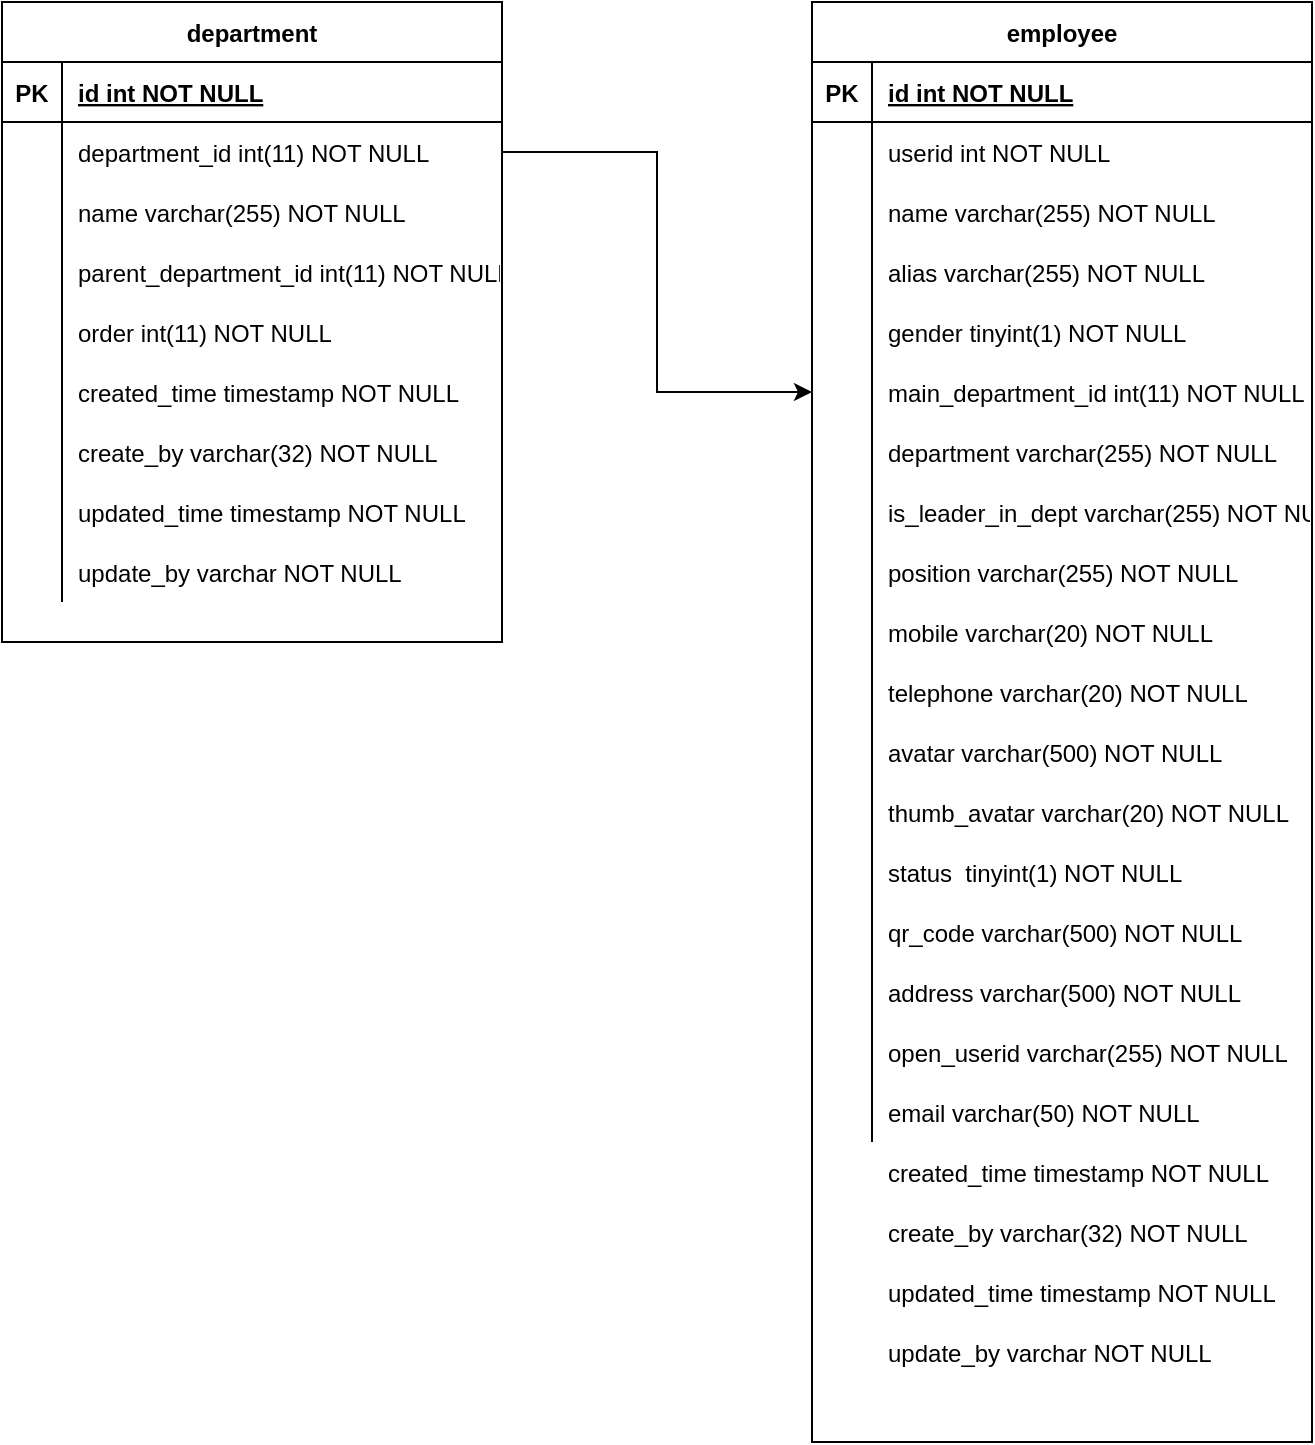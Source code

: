 <mxfile version="13.6.2" type="device"><diagram id="R2lEEEUBdFMjLlhIrx00" name="Page-1"><mxGraphModel dx="1422" dy="822" grid="1" gridSize="10" guides="1" tooltips="1" connect="1" arrows="1" fold="1" page="1" pageScale="1" pageWidth="850" pageHeight="1100" math="0" shadow="0" extFonts="Permanent Marker^https://fonts.googleapis.com/css?family=Permanent+Marker"><root><mxCell id="0"/><mxCell id="1" parent="0"/><mxCell id="_mUhMgQ_BpaxDJabiqm4-28" value="" style="shape=partialRectangle;overflow=hidden;connectable=0;fillColor=none;top=0;left=0;bottom=0;right=0;align=left;spacingLeft=6;" parent="1" vertex="1"><mxGeometry x="480" y="260" width="220" height="30" as="geometry"/></mxCell><mxCell id="_mUhMgQ_BpaxDJabiqm4-29" value="" style="shape=partialRectangle;overflow=hidden;connectable=0;fillColor=none;top=0;left=0;bottom=0;right=0;align=left;spacingLeft=6;" parent="1" vertex="1"><mxGeometry x="480" y="290" width="220" height="30" as="geometry"/></mxCell><mxCell id="_mUhMgQ_BpaxDJabiqm4-32" value="" style="shape=partialRectangle;overflow=hidden;connectable=0;fillColor=none;top=0;left=0;bottom=0;right=0;align=left;spacingLeft=6;" parent="1" vertex="1"><mxGeometry x="480" y="320" width="220" height="30" as="geometry"/></mxCell><mxCell id="_mUhMgQ_BpaxDJabiqm4-33" value="" style="shape=partialRectangle;overflow=hidden;connectable=0;fillColor=none;top=0;left=0;bottom=0;right=0;align=left;spacingLeft=6;" parent="1" vertex="1"><mxGeometry x="480" y="350" width="220" height="30" as="geometry"/></mxCell><mxCell id="_mUhMgQ_BpaxDJabiqm4-34" value="" style="shape=partialRectangle;overflow=hidden;connectable=0;fillColor=none;top=0;left=0;bottom=0;right=0;align=left;spacingLeft=6;" parent="1" vertex="1"><mxGeometry x="480" y="380" width="220" height="30" as="geometry"/></mxCell><mxCell id="_mUhMgQ_BpaxDJabiqm4-35" value="" style="shape=partialRectangle;overflow=hidden;connectable=0;fillColor=none;top=0;left=0;bottom=0;right=0;align=left;spacingLeft=6;" parent="1" vertex="1"><mxGeometry x="480" y="410" width="220" height="30" as="geometry"/></mxCell><mxCell id="_mUhMgQ_BpaxDJabiqm4-36" value="" style="shape=partialRectangle;overflow=hidden;connectable=0;fillColor=none;top=0;left=0;bottom=0;right=0;align=left;spacingLeft=6;" parent="1" vertex="1"><mxGeometry x="480" y="440" width="220" height="30" as="geometry"/></mxCell><mxCell id="_mUhMgQ_BpaxDJabiqm4-37" value="" style="shape=partialRectangle;overflow=hidden;connectable=0;fillColor=none;top=0;left=0;bottom=0;right=0;align=left;spacingLeft=6;" parent="1" vertex="1"><mxGeometry x="480" y="470" width="220" height="30" as="geometry"/></mxCell><mxCell id="_mUhMgQ_BpaxDJabiqm4-38" value="" style="shape=partialRectangle;overflow=hidden;connectable=0;fillColor=none;top=0;left=0;bottom=0;right=0;align=left;spacingLeft=6;" parent="1" vertex="1"><mxGeometry x="480" y="500" width="220" height="30" as="geometry"/></mxCell><mxCell id="_mUhMgQ_BpaxDJabiqm4-39" value="" style="shape=partialRectangle;overflow=hidden;connectable=0;fillColor=none;top=0;left=0;bottom=0;right=0;align=left;spacingLeft=6;" parent="1" vertex="1"><mxGeometry x="480" y="530" width="220" height="30" as="geometry"/></mxCell><mxCell id="_mUhMgQ_BpaxDJabiqm4-40" value="" style="shape=partialRectangle;overflow=hidden;connectable=0;fillColor=none;top=0;left=0;bottom=0;right=0;align=left;spacingLeft=6;" parent="1" vertex="1"><mxGeometry x="480" y="560" width="220" height="30" as="geometry"/></mxCell><mxCell id="_mUhMgQ_BpaxDJabiqm4-41" value="" style="shape=partialRectangle;overflow=hidden;connectable=0;fillColor=none;top=0;left=0;bottom=0;right=0;align=left;spacingLeft=6;" parent="1" vertex="1"><mxGeometry x="480" y="590" width="220" height="30" as="geometry"/></mxCell><mxCell id="_mUhMgQ_BpaxDJabiqm4-42" value="" style="shape=partialRectangle;overflow=hidden;connectable=0;fillColor=none;top=0;left=0;bottom=0;right=0;align=left;spacingLeft=6;" parent="1" vertex="1"><mxGeometry x="480" y="620" width="220" height="30" as="geometry"/></mxCell><mxCell id="_mUhMgQ_BpaxDJabiqm4-43" value="" style="shape=partialRectangle;overflow=hidden;connectable=0;fillColor=none;top=0;left=0;bottom=0;right=0;align=left;spacingLeft=6;" parent="1" vertex="1"><mxGeometry x="480" y="650" width="220" height="30" as="geometry"/></mxCell><mxCell id="C-vyLk0tnHw3VtMMgP7b-23" value="department" style="shape=table;startSize=30;container=1;collapsible=1;childLayout=tableLayout;fixedRows=1;rowLines=0;fontStyle=1;align=center;resizeLast=1;" parent="1" vertex="1"><mxGeometry x="60" y="120" width="250" height="320" as="geometry"><mxRectangle x="120" y="120" width="100" height="30" as="alternateBounds"/></mxGeometry></mxCell><mxCell id="C-vyLk0tnHw3VtMMgP7b-24" value="" style="shape=partialRectangle;collapsible=0;dropTarget=0;pointerEvents=0;fillColor=none;points=[[0,0.5],[1,0.5]];portConstraint=eastwest;top=0;left=0;right=0;bottom=1;" parent="C-vyLk0tnHw3VtMMgP7b-23" vertex="1"><mxGeometry y="30" width="250" height="30" as="geometry"/></mxCell><mxCell id="C-vyLk0tnHw3VtMMgP7b-25" value="PK" style="shape=partialRectangle;overflow=hidden;connectable=0;fillColor=none;top=0;left=0;bottom=0;right=0;fontStyle=1;" parent="C-vyLk0tnHw3VtMMgP7b-24" vertex="1"><mxGeometry width="30" height="30" as="geometry"/></mxCell><mxCell id="C-vyLk0tnHw3VtMMgP7b-26" value="id int NOT NULL " style="shape=partialRectangle;overflow=hidden;connectable=0;fillColor=none;top=0;left=0;bottom=0;right=0;align=left;spacingLeft=6;fontStyle=5;" parent="C-vyLk0tnHw3VtMMgP7b-24" vertex="1"><mxGeometry x="30" width="220" height="30" as="geometry"/></mxCell><mxCell id="C-vyLk0tnHw3VtMMgP7b-27" value="" style="shape=partialRectangle;collapsible=0;dropTarget=0;pointerEvents=0;fillColor=none;points=[[0,0.5],[1,0.5]];portConstraint=eastwest;top=0;left=0;right=0;bottom=0;" parent="C-vyLk0tnHw3VtMMgP7b-23" vertex="1"><mxGeometry y="60" width="250" height="30" as="geometry"/></mxCell><mxCell id="C-vyLk0tnHw3VtMMgP7b-28" value="" style="shape=partialRectangle;overflow=hidden;connectable=0;fillColor=none;top=0;left=0;bottom=0;right=0;" parent="C-vyLk0tnHw3VtMMgP7b-27" vertex="1"><mxGeometry width="30" height="30" as="geometry"/></mxCell><mxCell id="C-vyLk0tnHw3VtMMgP7b-29" value="department_id int(11) NOT NULL" style="shape=partialRectangle;overflow=hidden;connectable=0;fillColor=none;top=0;left=0;bottom=0;right=0;align=left;spacingLeft=6;" parent="C-vyLk0tnHw3VtMMgP7b-27" vertex="1"><mxGeometry x="30" width="220" height="30" as="geometry"/></mxCell><mxCell id="_mUhMgQ_BpaxDJabiqm4-7" value="" style="shape=partialRectangle;collapsible=0;dropTarget=0;pointerEvents=0;fillColor=none;points=[[0,0.5],[1,0.5]];portConstraint=eastwest;top=0;left=0;right=0;bottom=0;" parent="C-vyLk0tnHw3VtMMgP7b-23" vertex="1"><mxGeometry y="90" width="250" height="30" as="geometry"/></mxCell><mxCell id="_mUhMgQ_BpaxDJabiqm4-8" value="" style="shape=partialRectangle;overflow=hidden;connectable=0;fillColor=none;top=0;left=0;bottom=0;right=0;" parent="_mUhMgQ_BpaxDJabiqm4-7" vertex="1"><mxGeometry width="30" height="30" as="geometry"/></mxCell><mxCell id="_mUhMgQ_BpaxDJabiqm4-9" value="name varchar(255) NOT NULL" style="shape=partialRectangle;overflow=hidden;connectable=0;fillColor=none;top=0;left=0;bottom=0;right=0;align=left;spacingLeft=6;" parent="_mUhMgQ_BpaxDJabiqm4-7" vertex="1"><mxGeometry x="30" width="220" height="30" as="geometry"/></mxCell><mxCell id="_mUhMgQ_BpaxDJabiqm4-10" value="" style="shape=partialRectangle;collapsible=0;dropTarget=0;pointerEvents=0;fillColor=none;points=[[0,0.5],[1,0.5]];portConstraint=eastwest;top=0;left=0;right=0;bottom=0;" parent="C-vyLk0tnHw3VtMMgP7b-23" vertex="1"><mxGeometry y="120" width="250" height="30" as="geometry"/></mxCell><mxCell id="_mUhMgQ_BpaxDJabiqm4-11" value="" style="shape=partialRectangle;overflow=hidden;connectable=0;fillColor=none;top=0;left=0;bottom=0;right=0;" parent="_mUhMgQ_BpaxDJabiqm4-10" vertex="1"><mxGeometry width="30" height="30" as="geometry"/></mxCell><mxCell id="_mUhMgQ_BpaxDJabiqm4-12" value="parent_department_id int(11) NOT NULL" style="shape=partialRectangle;overflow=hidden;connectable=0;fillColor=none;top=0;left=0;bottom=0;right=0;align=left;spacingLeft=6;" parent="_mUhMgQ_BpaxDJabiqm4-10" vertex="1"><mxGeometry x="30" width="220" height="30" as="geometry"/></mxCell><mxCell id="_mUhMgQ_BpaxDJabiqm4-13" value="" style="shape=partialRectangle;collapsible=0;dropTarget=0;pointerEvents=0;fillColor=none;points=[[0,0.5],[1,0.5]];portConstraint=eastwest;top=0;left=0;right=0;bottom=0;" parent="C-vyLk0tnHw3VtMMgP7b-23" vertex="1"><mxGeometry y="150" width="250" height="30" as="geometry"/></mxCell><mxCell id="_mUhMgQ_BpaxDJabiqm4-14" value="" style="shape=partialRectangle;overflow=hidden;connectable=0;fillColor=none;top=0;left=0;bottom=0;right=0;" parent="_mUhMgQ_BpaxDJabiqm4-13" vertex="1"><mxGeometry width="30" height="30" as="geometry"/></mxCell><mxCell id="_mUhMgQ_BpaxDJabiqm4-15" value="order int(11) NOT NULL" style="shape=partialRectangle;overflow=hidden;connectable=0;fillColor=none;top=0;left=0;bottom=0;right=0;align=left;spacingLeft=6;" parent="_mUhMgQ_BpaxDJabiqm4-13" vertex="1"><mxGeometry x="30" width="220" height="30" as="geometry"/></mxCell><mxCell id="_UM7jsYovbAYX2ZN3loc-1" value="" style="shape=partialRectangle;collapsible=0;dropTarget=0;pointerEvents=0;fillColor=none;points=[[0,0.5],[1,0.5]];portConstraint=eastwest;top=0;left=0;right=0;bottom=0;" vertex="1" parent="C-vyLk0tnHw3VtMMgP7b-23"><mxGeometry y="180" width="250" height="30" as="geometry"/></mxCell><mxCell id="_UM7jsYovbAYX2ZN3loc-2" value="" style="shape=partialRectangle;overflow=hidden;connectable=0;fillColor=none;top=0;left=0;bottom=0;right=0;" vertex="1" parent="_UM7jsYovbAYX2ZN3loc-1"><mxGeometry width="30" height="30" as="geometry"/></mxCell><mxCell id="_UM7jsYovbAYX2ZN3loc-3" value="created_time timestamp NOT NULL" style="shape=partialRectangle;overflow=hidden;connectable=0;fillColor=none;top=0;left=0;bottom=0;right=0;align=left;spacingLeft=6;" vertex="1" parent="_UM7jsYovbAYX2ZN3loc-1"><mxGeometry x="30" width="220" height="30" as="geometry"/></mxCell><mxCell id="_UM7jsYovbAYX2ZN3loc-4" value="" style="shape=partialRectangle;collapsible=0;dropTarget=0;pointerEvents=0;fillColor=none;points=[[0,0.5],[1,0.5]];portConstraint=eastwest;top=0;left=0;right=0;bottom=0;" vertex="1" parent="C-vyLk0tnHw3VtMMgP7b-23"><mxGeometry y="210" width="250" height="30" as="geometry"/></mxCell><mxCell id="_UM7jsYovbAYX2ZN3loc-5" value="" style="shape=partialRectangle;overflow=hidden;connectable=0;fillColor=none;top=0;left=0;bottom=0;right=0;" vertex="1" parent="_UM7jsYovbAYX2ZN3loc-4"><mxGeometry width="30" height="30" as="geometry"/></mxCell><mxCell id="_UM7jsYovbAYX2ZN3loc-6" value="create_by varchar(32) NOT NULL" style="shape=partialRectangle;overflow=hidden;connectable=0;fillColor=none;top=0;left=0;bottom=0;right=0;align=left;spacingLeft=6;" vertex="1" parent="_UM7jsYovbAYX2ZN3loc-4"><mxGeometry x="30" width="220" height="30" as="geometry"/></mxCell><mxCell id="_UM7jsYovbAYX2ZN3loc-7" value="" style="shape=partialRectangle;collapsible=0;dropTarget=0;pointerEvents=0;fillColor=none;points=[[0,0.5],[1,0.5]];portConstraint=eastwest;top=0;left=0;right=0;bottom=0;" vertex="1" parent="C-vyLk0tnHw3VtMMgP7b-23"><mxGeometry y="240" width="250" height="30" as="geometry"/></mxCell><mxCell id="_UM7jsYovbAYX2ZN3loc-8" value="" style="shape=partialRectangle;overflow=hidden;connectable=0;fillColor=none;top=0;left=0;bottom=0;right=0;" vertex="1" parent="_UM7jsYovbAYX2ZN3loc-7"><mxGeometry width="30" height="30" as="geometry"/></mxCell><mxCell id="_UM7jsYovbAYX2ZN3loc-9" value="updated_time timestamp NOT NULL" style="shape=partialRectangle;overflow=hidden;connectable=0;fillColor=none;top=0;left=0;bottom=0;right=0;align=left;spacingLeft=6;" vertex="1" parent="_UM7jsYovbAYX2ZN3loc-7"><mxGeometry x="30" width="220" height="30" as="geometry"/></mxCell><mxCell id="_UM7jsYovbAYX2ZN3loc-10" value="" style="shape=partialRectangle;collapsible=0;dropTarget=0;pointerEvents=0;fillColor=none;points=[[0,0.5],[1,0.5]];portConstraint=eastwest;top=0;left=0;right=0;bottom=0;" vertex="1" parent="C-vyLk0tnHw3VtMMgP7b-23"><mxGeometry y="270" width="250" height="30" as="geometry"/></mxCell><mxCell id="_UM7jsYovbAYX2ZN3loc-11" value="" style="shape=partialRectangle;overflow=hidden;connectable=0;fillColor=none;top=0;left=0;bottom=0;right=0;" vertex="1" parent="_UM7jsYovbAYX2ZN3loc-10"><mxGeometry width="30" height="30" as="geometry"/></mxCell><mxCell id="_UM7jsYovbAYX2ZN3loc-12" value="update_by varchar NOT NULL" style="shape=partialRectangle;overflow=hidden;connectable=0;fillColor=none;top=0;left=0;bottom=0;right=0;align=left;spacingLeft=6;" vertex="1" parent="_UM7jsYovbAYX2ZN3loc-10"><mxGeometry x="30" width="220" height="30" as="geometry"/></mxCell><mxCell id="C-vyLk0tnHw3VtMMgP7b-2" value="employee" style="shape=table;startSize=30;container=1;collapsible=1;childLayout=tableLayout;fixedRows=1;rowLines=0;fontStyle=1;align=center;resizeLast=1;" parent="1" vertex="1"><mxGeometry x="465" y="120" width="250" height="720" as="geometry"><mxRectangle x="450" y="110" width="70" height="30" as="alternateBounds"/></mxGeometry></mxCell><mxCell id="C-vyLk0tnHw3VtMMgP7b-3" value="" style="shape=partialRectangle;collapsible=0;dropTarget=0;pointerEvents=0;fillColor=none;points=[[0,0.5],[1,0.5]];portConstraint=eastwest;top=0;left=0;right=0;bottom=1;" parent="C-vyLk0tnHw3VtMMgP7b-2" vertex="1"><mxGeometry y="30" width="250" height="30" as="geometry"/></mxCell><mxCell id="C-vyLk0tnHw3VtMMgP7b-4" value="PK" style="shape=partialRectangle;overflow=hidden;connectable=0;fillColor=none;top=0;left=0;bottom=0;right=0;fontStyle=1;" parent="C-vyLk0tnHw3VtMMgP7b-3" vertex="1"><mxGeometry width="30" height="30" as="geometry"/></mxCell><mxCell id="C-vyLk0tnHw3VtMMgP7b-5" value="id int NOT NULL" style="shape=partialRectangle;overflow=hidden;connectable=0;fillColor=none;top=0;left=0;bottom=0;right=0;align=left;spacingLeft=6;fontStyle=5;" parent="C-vyLk0tnHw3VtMMgP7b-3" vertex="1"><mxGeometry x="30" width="220" height="30" as="geometry"/></mxCell><mxCell id="C-vyLk0tnHw3VtMMgP7b-6" value="" style="shape=partialRectangle;collapsible=0;dropTarget=0;pointerEvents=0;fillColor=none;points=[[0,0.5],[1,0.5]];portConstraint=eastwest;top=0;left=0;right=0;bottom=0;" parent="C-vyLk0tnHw3VtMMgP7b-2" vertex="1"><mxGeometry y="60" width="250" height="30" as="geometry"/></mxCell><mxCell id="C-vyLk0tnHw3VtMMgP7b-7" value="" style="shape=partialRectangle;overflow=hidden;connectable=0;fillColor=none;top=0;left=0;bottom=0;right=0;" parent="C-vyLk0tnHw3VtMMgP7b-6" vertex="1"><mxGeometry width="30" height="30" as="geometry"/></mxCell><mxCell id="C-vyLk0tnHw3VtMMgP7b-8" value="userid int NOT NULL" style="shape=partialRectangle;overflow=hidden;connectable=0;fillColor=none;top=0;left=0;bottom=0;right=0;align=left;spacingLeft=6;" parent="C-vyLk0tnHw3VtMMgP7b-6" vertex="1"><mxGeometry x="30" width="220" height="30" as="geometry"/></mxCell><mxCell id="C-vyLk0tnHw3VtMMgP7b-9" value="" style="shape=partialRectangle;collapsible=0;dropTarget=0;pointerEvents=0;fillColor=none;points=[[0,0.5],[1,0.5]];portConstraint=eastwest;top=0;left=0;right=0;bottom=0;" parent="C-vyLk0tnHw3VtMMgP7b-2" vertex="1"><mxGeometry y="90" width="250" height="30" as="geometry"/></mxCell><mxCell id="C-vyLk0tnHw3VtMMgP7b-10" value="" style="shape=partialRectangle;overflow=hidden;connectable=0;fillColor=none;top=0;left=0;bottom=0;right=0;" parent="C-vyLk0tnHw3VtMMgP7b-9" vertex="1"><mxGeometry width="30" height="30" as="geometry"/></mxCell><mxCell id="C-vyLk0tnHw3VtMMgP7b-11" value="name varchar(255) NOT NULL" style="shape=partialRectangle;overflow=hidden;connectable=0;fillColor=none;top=0;left=0;bottom=0;right=0;align=left;spacingLeft=6;" parent="C-vyLk0tnHw3VtMMgP7b-9" vertex="1"><mxGeometry x="30" width="220" height="30" as="geometry"/></mxCell><mxCell id="_mUhMgQ_BpaxDJabiqm4-68" value="" style="shape=partialRectangle;collapsible=0;dropTarget=0;pointerEvents=0;fillColor=none;points=[[0,0.5],[1,0.5]];portConstraint=eastwest;top=0;left=0;right=0;bottom=0;" parent="C-vyLk0tnHw3VtMMgP7b-2" vertex="1"><mxGeometry y="120" width="250" height="30" as="geometry"/></mxCell><mxCell id="_mUhMgQ_BpaxDJabiqm4-69" value="" style="shape=partialRectangle;overflow=hidden;connectable=0;fillColor=none;top=0;left=0;bottom=0;right=0;" parent="_mUhMgQ_BpaxDJabiqm4-68" vertex="1"><mxGeometry width="30" height="30" as="geometry"/></mxCell><mxCell id="_mUhMgQ_BpaxDJabiqm4-70" value="alias varchar(255) NOT NULL" style="shape=partialRectangle;overflow=hidden;connectable=0;fillColor=none;top=0;left=0;bottom=0;right=0;align=left;spacingLeft=6;" parent="_mUhMgQ_BpaxDJabiqm4-68" vertex="1"><mxGeometry x="30" width="220" height="30" as="geometry"/></mxCell><mxCell id="_mUhMgQ_BpaxDJabiqm4-71" value="" style="shape=partialRectangle;collapsible=0;dropTarget=0;pointerEvents=0;fillColor=none;points=[[0,0.5],[1,0.5]];portConstraint=eastwest;top=0;left=0;right=0;bottom=0;" parent="C-vyLk0tnHw3VtMMgP7b-2" vertex="1"><mxGeometry y="150" width="250" height="30" as="geometry"/></mxCell><mxCell id="_mUhMgQ_BpaxDJabiqm4-72" value="" style="shape=partialRectangle;overflow=hidden;connectable=0;fillColor=none;top=0;left=0;bottom=0;right=0;" parent="_mUhMgQ_BpaxDJabiqm4-71" vertex="1"><mxGeometry width="30" height="30" as="geometry"/></mxCell><mxCell id="_mUhMgQ_BpaxDJabiqm4-73" value="gender tinyint(1) NOT NULL" style="shape=partialRectangle;overflow=hidden;connectable=0;fillColor=none;top=0;left=0;bottom=0;right=0;align=left;spacingLeft=6;" parent="_mUhMgQ_BpaxDJabiqm4-71" vertex="1"><mxGeometry x="30" width="220" height="30" as="geometry"/></mxCell><mxCell id="_mUhMgQ_BpaxDJabiqm4-74" value="" style="shape=partialRectangle;collapsible=0;dropTarget=0;pointerEvents=0;fillColor=none;points=[[0,0.5],[1,0.5]];portConstraint=eastwest;top=0;left=0;right=0;bottom=0;" parent="C-vyLk0tnHw3VtMMgP7b-2" vertex="1"><mxGeometry y="180" width="250" height="30" as="geometry"/></mxCell><mxCell id="_mUhMgQ_BpaxDJabiqm4-75" value="" style="shape=partialRectangle;overflow=hidden;connectable=0;fillColor=none;top=0;left=0;bottom=0;right=0;" parent="_mUhMgQ_BpaxDJabiqm4-74" vertex="1"><mxGeometry width="30" height="30" as="geometry"/></mxCell><mxCell id="_mUhMgQ_BpaxDJabiqm4-76" value="main_department_id int(11) NOT NULL" style="shape=partialRectangle;overflow=hidden;connectable=0;fillColor=none;top=0;left=0;bottom=0;right=0;align=left;spacingLeft=6;" parent="_mUhMgQ_BpaxDJabiqm4-74" vertex="1"><mxGeometry x="30" width="220" height="30" as="geometry"/></mxCell><mxCell id="_mUhMgQ_BpaxDJabiqm4-77" value="" style="shape=partialRectangle;collapsible=0;dropTarget=0;pointerEvents=0;fillColor=none;points=[[0,0.5],[1,0.5]];portConstraint=eastwest;top=0;left=0;right=0;bottom=0;" parent="C-vyLk0tnHw3VtMMgP7b-2" vertex="1"><mxGeometry y="210" width="250" height="30" as="geometry"/></mxCell><mxCell id="_mUhMgQ_BpaxDJabiqm4-78" value="" style="shape=partialRectangle;overflow=hidden;connectable=0;fillColor=none;top=0;left=0;bottom=0;right=0;" parent="_mUhMgQ_BpaxDJabiqm4-77" vertex="1"><mxGeometry width="30" height="30" as="geometry"/></mxCell><mxCell id="_mUhMgQ_BpaxDJabiqm4-79" value="department varchar(255) NOT NULL" style="shape=partialRectangle;overflow=hidden;connectable=0;fillColor=none;top=0;left=0;bottom=0;right=0;align=left;spacingLeft=6;" parent="_mUhMgQ_BpaxDJabiqm4-77" vertex="1"><mxGeometry x="30" width="220" height="30" as="geometry"/></mxCell><mxCell id="_mUhMgQ_BpaxDJabiqm4-80" value="" style="shape=partialRectangle;collapsible=0;dropTarget=0;pointerEvents=0;fillColor=none;points=[[0,0.5],[1,0.5]];portConstraint=eastwest;top=0;left=0;right=0;bottom=0;" parent="C-vyLk0tnHw3VtMMgP7b-2" vertex="1"><mxGeometry y="240" width="250" height="30" as="geometry"/></mxCell><mxCell id="_mUhMgQ_BpaxDJabiqm4-81" value="" style="shape=partialRectangle;overflow=hidden;connectable=0;fillColor=none;top=0;left=0;bottom=0;right=0;" parent="_mUhMgQ_BpaxDJabiqm4-80" vertex="1"><mxGeometry width="30" height="30" as="geometry"/></mxCell><mxCell id="_mUhMgQ_BpaxDJabiqm4-82" value="is_leader_in_dept varchar(255) NOT NULL" style="shape=partialRectangle;overflow=hidden;connectable=0;fillColor=none;top=0;left=0;bottom=0;right=0;align=left;spacingLeft=6;" parent="_mUhMgQ_BpaxDJabiqm4-80" vertex="1"><mxGeometry x="30" width="220" height="30" as="geometry"/></mxCell><mxCell id="_mUhMgQ_BpaxDJabiqm4-83" value="" style="shape=partialRectangle;collapsible=0;dropTarget=0;pointerEvents=0;fillColor=none;points=[[0,0.5],[1,0.5]];portConstraint=eastwest;top=0;left=0;right=0;bottom=0;" parent="C-vyLk0tnHw3VtMMgP7b-2" vertex="1"><mxGeometry y="270" width="250" height="30" as="geometry"/></mxCell><mxCell id="_mUhMgQ_BpaxDJabiqm4-84" value="" style="shape=partialRectangle;overflow=hidden;connectable=0;fillColor=none;top=0;left=0;bottom=0;right=0;" parent="_mUhMgQ_BpaxDJabiqm4-83" vertex="1"><mxGeometry width="30" height="30" as="geometry"/></mxCell><mxCell id="_mUhMgQ_BpaxDJabiqm4-85" value="position varchar(255) NOT NULL" style="shape=partialRectangle;overflow=hidden;connectable=0;fillColor=none;top=0;left=0;bottom=0;right=0;align=left;spacingLeft=6;" parent="_mUhMgQ_BpaxDJabiqm4-83" vertex="1"><mxGeometry x="30" width="220" height="30" as="geometry"/></mxCell><mxCell id="_mUhMgQ_BpaxDJabiqm4-86" value="" style="shape=partialRectangle;collapsible=0;dropTarget=0;pointerEvents=0;fillColor=none;points=[[0,0.5],[1,0.5]];portConstraint=eastwest;top=0;left=0;right=0;bottom=0;" parent="C-vyLk0tnHw3VtMMgP7b-2" vertex="1"><mxGeometry y="300" width="250" height="30" as="geometry"/></mxCell><mxCell id="_mUhMgQ_BpaxDJabiqm4-87" value="&#10;&#10;&lt;span style=&quot;color: rgb(0, 0, 0); font-family: helvetica; font-size: 12px; font-style: normal; font-weight: 400; letter-spacing: normal; text-align: left; text-indent: 0px; text-transform: none; word-spacing: 0px; background-color: rgb(248, 249, 250); display: inline; float: none;&quot;&gt;position varchar(255) NOT NULL&lt;/span&gt;&#10;&#10;" style="shape=partialRectangle;overflow=hidden;connectable=0;fillColor=none;top=0;left=0;bottom=0;right=0;" parent="_mUhMgQ_BpaxDJabiqm4-86" vertex="1"><mxGeometry width="30" height="30" as="geometry"/></mxCell><mxCell id="_mUhMgQ_BpaxDJabiqm4-88" value="mobile varchar(20) NOT NULL" style="shape=partialRectangle;overflow=hidden;connectable=0;fillColor=none;top=0;left=0;bottom=0;right=0;align=left;spacingLeft=6;" parent="_mUhMgQ_BpaxDJabiqm4-86" vertex="1"><mxGeometry x="30" width="220" height="30" as="geometry"/></mxCell><mxCell id="_mUhMgQ_BpaxDJabiqm4-89" value="" style="shape=partialRectangle;collapsible=0;dropTarget=0;pointerEvents=0;fillColor=none;points=[[0,0.5],[1,0.5]];portConstraint=eastwest;top=0;left=0;right=0;bottom=0;" parent="C-vyLk0tnHw3VtMMgP7b-2" vertex="1"><mxGeometry y="330" width="250" height="30" as="geometry"/></mxCell><mxCell id="_mUhMgQ_BpaxDJabiqm4-90" value="&#10;&#10;&lt;span style=&quot;color: rgb(0, 0, 0); font-family: helvetica; font-size: 12px; font-style: normal; font-weight: 400; letter-spacing: normal; text-align: left; text-indent: 0px; text-transform: none; word-spacing: 0px; background-color: rgb(248, 249, 250); display: inline; float: none;&quot;&gt;position varchar(255) NOT NULL&lt;/span&gt;&#10;&#10;" style="shape=partialRectangle;overflow=hidden;connectable=0;fillColor=none;top=0;left=0;bottom=0;right=0;" parent="_mUhMgQ_BpaxDJabiqm4-89" vertex="1"><mxGeometry width="30" height="30" as="geometry"/></mxCell><mxCell id="_mUhMgQ_BpaxDJabiqm4-91" value="telephone varchar(20) NOT NULL" style="shape=partialRectangle;overflow=hidden;connectable=0;fillColor=none;top=0;left=0;bottom=0;right=0;align=left;spacingLeft=6;" parent="_mUhMgQ_BpaxDJabiqm4-89" vertex="1"><mxGeometry x="30" width="220" height="30" as="geometry"/></mxCell><mxCell id="_mUhMgQ_BpaxDJabiqm4-92" value="" style="shape=partialRectangle;collapsible=0;dropTarget=0;pointerEvents=0;fillColor=none;points=[[0,0.5],[1,0.5]];portConstraint=eastwest;top=0;left=0;right=0;bottom=0;" parent="C-vyLk0tnHw3VtMMgP7b-2" vertex="1"><mxGeometry y="360" width="250" height="30" as="geometry"/></mxCell><mxCell id="_mUhMgQ_BpaxDJabiqm4-93" value="&#10;&#10;&lt;span style=&quot;color: rgb(0, 0, 0); font-family: helvetica; font-size: 12px; font-style: normal; font-weight: 400; letter-spacing: normal; text-align: left; text-indent: 0px; text-transform: none; word-spacing: 0px; background-color: rgb(248, 249, 250); display: inline; float: none;&quot;&gt;position varchar(255) NOT NULL&lt;/span&gt;&#10;&#10;" style="shape=partialRectangle;overflow=hidden;connectable=0;fillColor=none;top=0;left=0;bottom=0;right=0;" parent="_mUhMgQ_BpaxDJabiqm4-92" vertex="1"><mxGeometry width="30" height="30" as="geometry"/></mxCell><mxCell id="_mUhMgQ_BpaxDJabiqm4-94" value="avatar varchar(500) NOT NULL" style="shape=partialRectangle;overflow=hidden;connectable=0;fillColor=none;top=0;left=0;bottom=0;right=0;align=left;spacingLeft=6;" parent="_mUhMgQ_BpaxDJabiqm4-92" vertex="1"><mxGeometry x="30" width="220" height="30" as="geometry"/></mxCell><mxCell id="_mUhMgQ_BpaxDJabiqm4-95" value="" style="shape=partialRectangle;collapsible=0;dropTarget=0;pointerEvents=0;fillColor=none;points=[[0,0.5],[1,0.5]];portConstraint=eastwest;top=0;left=0;right=0;bottom=0;" parent="C-vyLk0tnHw3VtMMgP7b-2" vertex="1"><mxGeometry y="390" width="250" height="30" as="geometry"/></mxCell><mxCell id="_mUhMgQ_BpaxDJabiqm4-96" value="&#10;&#10;&lt;span style=&quot;color: rgb(0, 0, 0); font-family: helvetica; font-size: 12px; font-style: normal; font-weight: 400; letter-spacing: normal; text-align: left; text-indent: 0px; text-transform: none; word-spacing: 0px; background-color: rgb(248, 249, 250); display: inline; float: none;&quot;&gt;position varchar(255) NOT NULL&lt;/span&gt;&#10;&#10;" style="shape=partialRectangle;overflow=hidden;connectable=0;fillColor=none;top=0;left=0;bottom=0;right=0;" parent="_mUhMgQ_BpaxDJabiqm4-95" vertex="1"><mxGeometry width="30" height="30" as="geometry"/></mxCell><mxCell id="_mUhMgQ_BpaxDJabiqm4-97" value="thumb_avatar varchar(20) NOT NULL" style="shape=partialRectangle;overflow=hidden;connectable=0;fillColor=none;top=0;left=0;bottom=0;right=0;align=left;spacingLeft=6;" parent="_mUhMgQ_BpaxDJabiqm4-95" vertex="1"><mxGeometry x="30" width="220" height="30" as="geometry"/></mxCell><mxCell id="_mUhMgQ_BpaxDJabiqm4-98" value="" style="shape=partialRectangle;collapsible=0;dropTarget=0;pointerEvents=0;fillColor=none;points=[[0,0.5],[1,0.5]];portConstraint=eastwest;top=0;left=0;right=0;bottom=0;" parent="C-vyLk0tnHw3VtMMgP7b-2" vertex="1"><mxGeometry y="420" width="250" height="30" as="geometry"/></mxCell><mxCell id="_mUhMgQ_BpaxDJabiqm4-99" value="&#10;&#10;&lt;span style=&quot;color: rgb(0, 0, 0); font-family: helvetica; font-size: 12px; font-style: normal; font-weight: 400; letter-spacing: normal; text-align: left; text-indent: 0px; text-transform: none; word-spacing: 0px; background-color: rgb(248, 249, 250); display: inline; float: none;&quot;&gt;position varchar(255) NOT NULL&lt;/span&gt;&#10;&#10;" style="shape=partialRectangle;overflow=hidden;connectable=0;fillColor=none;top=0;left=0;bottom=0;right=0;" parent="_mUhMgQ_BpaxDJabiqm4-98" vertex="1"><mxGeometry width="30" height="30" as="geometry"/></mxCell><mxCell id="_mUhMgQ_BpaxDJabiqm4-100" value="status  tinyint(1) NOT NULL" style="shape=partialRectangle;overflow=hidden;connectable=0;fillColor=none;top=0;left=0;bottom=0;right=0;align=left;spacingLeft=6;" parent="_mUhMgQ_BpaxDJabiqm4-98" vertex="1"><mxGeometry x="30" width="220" height="30" as="geometry"/></mxCell><mxCell id="_mUhMgQ_BpaxDJabiqm4-101" value="" style="shape=partialRectangle;collapsible=0;dropTarget=0;pointerEvents=0;fillColor=none;points=[[0,0.5],[1,0.5]];portConstraint=eastwest;top=0;left=0;right=0;bottom=0;" parent="C-vyLk0tnHw3VtMMgP7b-2" vertex="1"><mxGeometry y="450" width="250" height="30" as="geometry"/></mxCell><mxCell id="_mUhMgQ_BpaxDJabiqm4-102" value="&#10;&#10;&lt;span style=&quot;color: rgb(0, 0, 0); font-family: helvetica; font-size: 12px; font-style: normal; font-weight: 400; letter-spacing: normal; text-align: left; text-indent: 0px; text-transform: none; word-spacing: 0px; background-color: rgb(248, 249, 250); display: inline; float: none;&quot;&gt;position varchar(255) NOT NULL&lt;/span&gt;&#10;&#10;" style="shape=partialRectangle;overflow=hidden;connectable=0;fillColor=none;top=0;left=0;bottom=0;right=0;" parent="_mUhMgQ_BpaxDJabiqm4-101" vertex="1"><mxGeometry width="30" height="30" as="geometry"/></mxCell><mxCell id="_mUhMgQ_BpaxDJabiqm4-103" value="qr_code varchar(500) NOT NULL" style="shape=partialRectangle;overflow=hidden;connectable=0;fillColor=none;top=0;left=0;bottom=0;right=0;align=left;spacingLeft=6;" parent="_mUhMgQ_BpaxDJabiqm4-101" vertex="1"><mxGeometry x="30" width="220" height="30" as="geometry"/></mxCell><mxCell id="_mUhMgQ_BpaxDJabiqm4-104" value="" style="shape=partialRectangle;collapsible=0;dropTarget=0;pointerEvents=0;fillColor=none;points=[[0,0.5],[1,0.5]];portConstraint=eastwest;top=0;left=0;right=0;bottom=0;" parent="C-vyLk0tnHw3VtMMgP7b-2" vertex="1"><mxGeometry y="480" width="250" height="30" as="geometry"/></mxCell><mxCell id="_mUhMgQ_BpaxDJabiqm4-105" value="&#10;&#10;&lt;span style=&quot;color: rgb(0, 0, 0); font-family: helvetica; font-size: 12px; font-style: normal; font-weight: 400; letter-spacing: normal; text-align: left; text-indent: 0px; text-transform: none; word-spacing: 0px; background-color: rgb(248, 249, 250); display: inline; float: none;&quot;&gt;position varchar(255) NOT NULL&lt;/span&gt;&#10;&#10;" style="shape=partialRectangle;overflow=hidden;connectable=0;fillColor=none;top=0;left=0;bottom=0;right=0;" parent="_mUhMgQ_BpaxDJabiqm4-104" vertex="1"><mxGeometry width="30" height="30" as="geometry"/></mxCell><mxCell id="_mUhMgQ_BpaxDJabiqm4-106" value="address varchar(500) NOT NULL" style="shape=partialRectangle;overflow=hidden;connectable=0;fillColor=none;top=0;left=0;bottom=0;right=0;align=left;spacingLeft=6;" parent="_mUhMgQ_BpaxDJabiqm4-104" vertex="1"><mxGeometry x="30" width="220" height="30" as="geometry"/></mxCell><mxCell id="_mUhMgQ_BpaxDJabiqm4-107" value="" style="shape=partialRectangle;collapsible=0;dropTarget=0;pointerEvents=0;fillColor=none;points=[[0,0.5],[1,0.5]];portConstraint=eastwest;top=0;left=0;right=0;bottom=0;" parent="C-vyLk0tnHw3VtMMgP7b-2" vertex="1"><mxGeometry y="510" width="250" height="30" as="geometry"/></mxCell><mxCell id="_mUhMgQ_BpaxDJabiqm4-108" value="&#10;&#10;&lt;span style=&quot;color: rgb(0, 0, 0); font-family: helvetica; font-size: 12px; font-style: normal; font-weight: 400; letter-spacing: normal; text-align: left; text-indent: 0px; text-transform: none; word-spacing: 0px; background-color: rgb(248, 249, 250); display: inline; float: none;&quot;&gt;position varchar(255) NOT NULL&lt;/span&gt;&#10;&#10;" style="shape=partialRectangle;overflow=hidden;connectable=0;fillColor=none;top=0;left=0;bottom=0;right=0;" parent="_mUhMgQ_BpaxDJabiqm4-107" vertex="1"><mxGeometry width="30" height="30" as="geometry"/></mxCell><mxCell id="_mUhMgQ_BpaxDJabiqm4-109" value="open_userid varchar(255) NOT NULL" style="shape=partialRectangle;overflow=hidden;connectable=0;fillColor=none;top=0;left=0;bottom=0;right=0;align=left;spacingLeft=6;" parent="_mUhMgQ_BpaxDJabiqm4-107" vertex="1"><mxGeometry x="30" width="220" height="30" as="geometry"/></mxCell><mxCell id="_mUhMgQ_BpaxDJabiqm4-110" value="" style="shape=partialRectangle;collapsible=0;dropTarget=0;pointerEvents=0;fillColor=none;points=[[0,0.5],[1,0.5]];portConstraint=eastwest;top=0;left=0;right=0;bottom=0;" parent="C-vyLk0tnHw3VtMMgP7b-2" vertex="1"><mxGeometry y="540" width="250" height="30" as="geometry"/></mxCell><mxCell id="_mUhMgQ_BpaxDJabiqm4-111" value="&#10;&#10;&lt;span style=&quot;color: rgb(0, 0, 0); font-family: helvetica; font-size: 12px; font-style: normal; font-weight: 400; letter-spacing: normal; text-align: left; text-indent: 0px; text-transform: none; word-spacing: 0px; background-color: rgb(248, 249, 250); display: inline; float: none;&quot;&gt;position varchar(255) NOT NULL&lt;/span&gt;&#10;&#10;" style="shape=partialRectangle;overflow=hidden;connectable=0;fillColor=none;top=0;left=0;bottom=0;right=0;" parent="_mUhMgQ_BpaxDJabiqm4-110" vertex="1"><mxGeometry width="30" height="30" as="geometry"/></mxCell><mxCell id="_mUhMgQ_BpaxDJabiqm4-112" value="email varchar(50) NOT NULL" style="shape=partialRectangle;overflow=hidden;connectable=0;fillColor=none;top=0;left=0;bottom=0;right=0;align=left;spacingLeft=6;" parent="_mUhMgQ_BpaxDJabiqm4-110" vertex="1"><mxGeometry x="30" width="220" height="30" as="geometry"/></mxCell><mxCell id="_mUhMgQ_BpaxDJabiqm4-114" style="edgeStyle=orthogonalEdgeStyle;rounded=0;orthogonalLoop=1;jettySize=auto;html=1;" parent="1" source="C-vyLk0tnHw3VtMMgP7b-27" target="_mUhMgQ_BpaxDJabiqm4-74" edge="1"><mxGeometry relative="1" as="geometry"/></mxCell><mxCell id="_UM7jsYovbAYX2ZN3loc-13" value="created_time timestamp NOT NULL" style="shape=partialRectangle;overflow=hidden;connectable=0;fillColor=none;top=0;left=0;bottom=0;right=0;align=left;spacingLeft=6;" vertex="1" parent="1"><mxGeometry x="495" y="690" width="220" height="30" as="geometry"/></mxCell><mxCell id="_UM7jsYovbAYX2ZN3loc-14" value="create_by varchar(32) NOT NULL" style="shape=partialRectangle;overflow=hidden;connectable=0;fillColor=none;top=0;left=0;bottom=0;right=0;align=left;spacingLeft=6;" vertex="1" parent="1"><mxGeometry x="495" y="720" width="220" height="30" as="geometry"/></mxCell><mxCell id="_UM7jsYovbAYX2ZN3loc-15" value="updated_time timestamp NOT NULL" style="shape=partialRectangle;overflow=hidden;connectable=0;fillColor=none;top=0;left=0;bottom=0;right=0;align=left;spacingLeft=6;" vertex="1" parent="1"><mxGeometry x="495" y="750" width="220" height="30" as="geometry"/></mxCell><mxCell id="_UM7jsYovbAYX2ZN3loc-16" value="update_by varchar NOT NULL" style="shape=partialRectangle;overflow=hidden;connectable=0;fillColor=none;top=0;left=0;bottom=0;right=0;align=left;spacingLeft=6;" vertex="1" parent="1"><mxGeometry x="495" y="780" width="220" height="30" as="geometry"/></mxCell></root></mxGraphModel></diagram></mxfile>